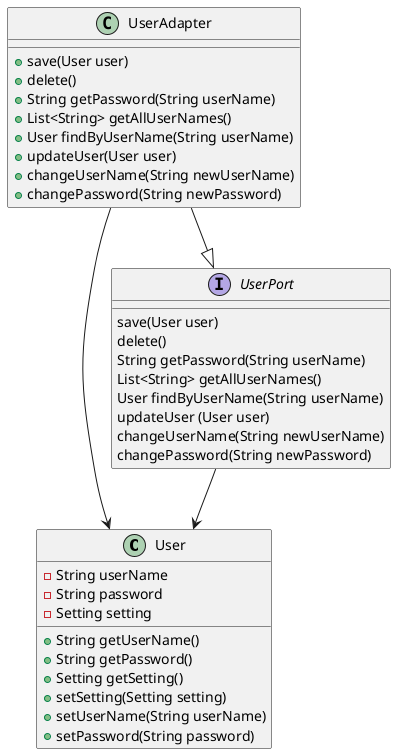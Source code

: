 @startuml
class User {
  - String userName
  - String password
  - Setting setting
  + String getUserName()
  + String getPassword()
  + Setting getSetting() 
  + setSetting(Setting setting)
  + setUserName(String userName)
  + setPassword(String password)
}
 
interface UserPort {
   save(User user)
   delete()
   String getPassword(String userName)
   List<String> getAllUserNames()
   User findByUserName(String userName)
   updateUser (User user)
   changeUserName(String newUserName)
   changePassword(String newPassword)
}

class UserAdapter{
+save(User user)
+delete()
+String getPassword(String userName)
+List<String> getAllUserNames()
+User findByUserName(String userName)
+updateUser(User user)
+changeUserName(String newUserName)
+changePassword(String newPassword)
}

UserAdapter--|>UserPort
UserAdapter-->User
UserPort-->User
@enduml

